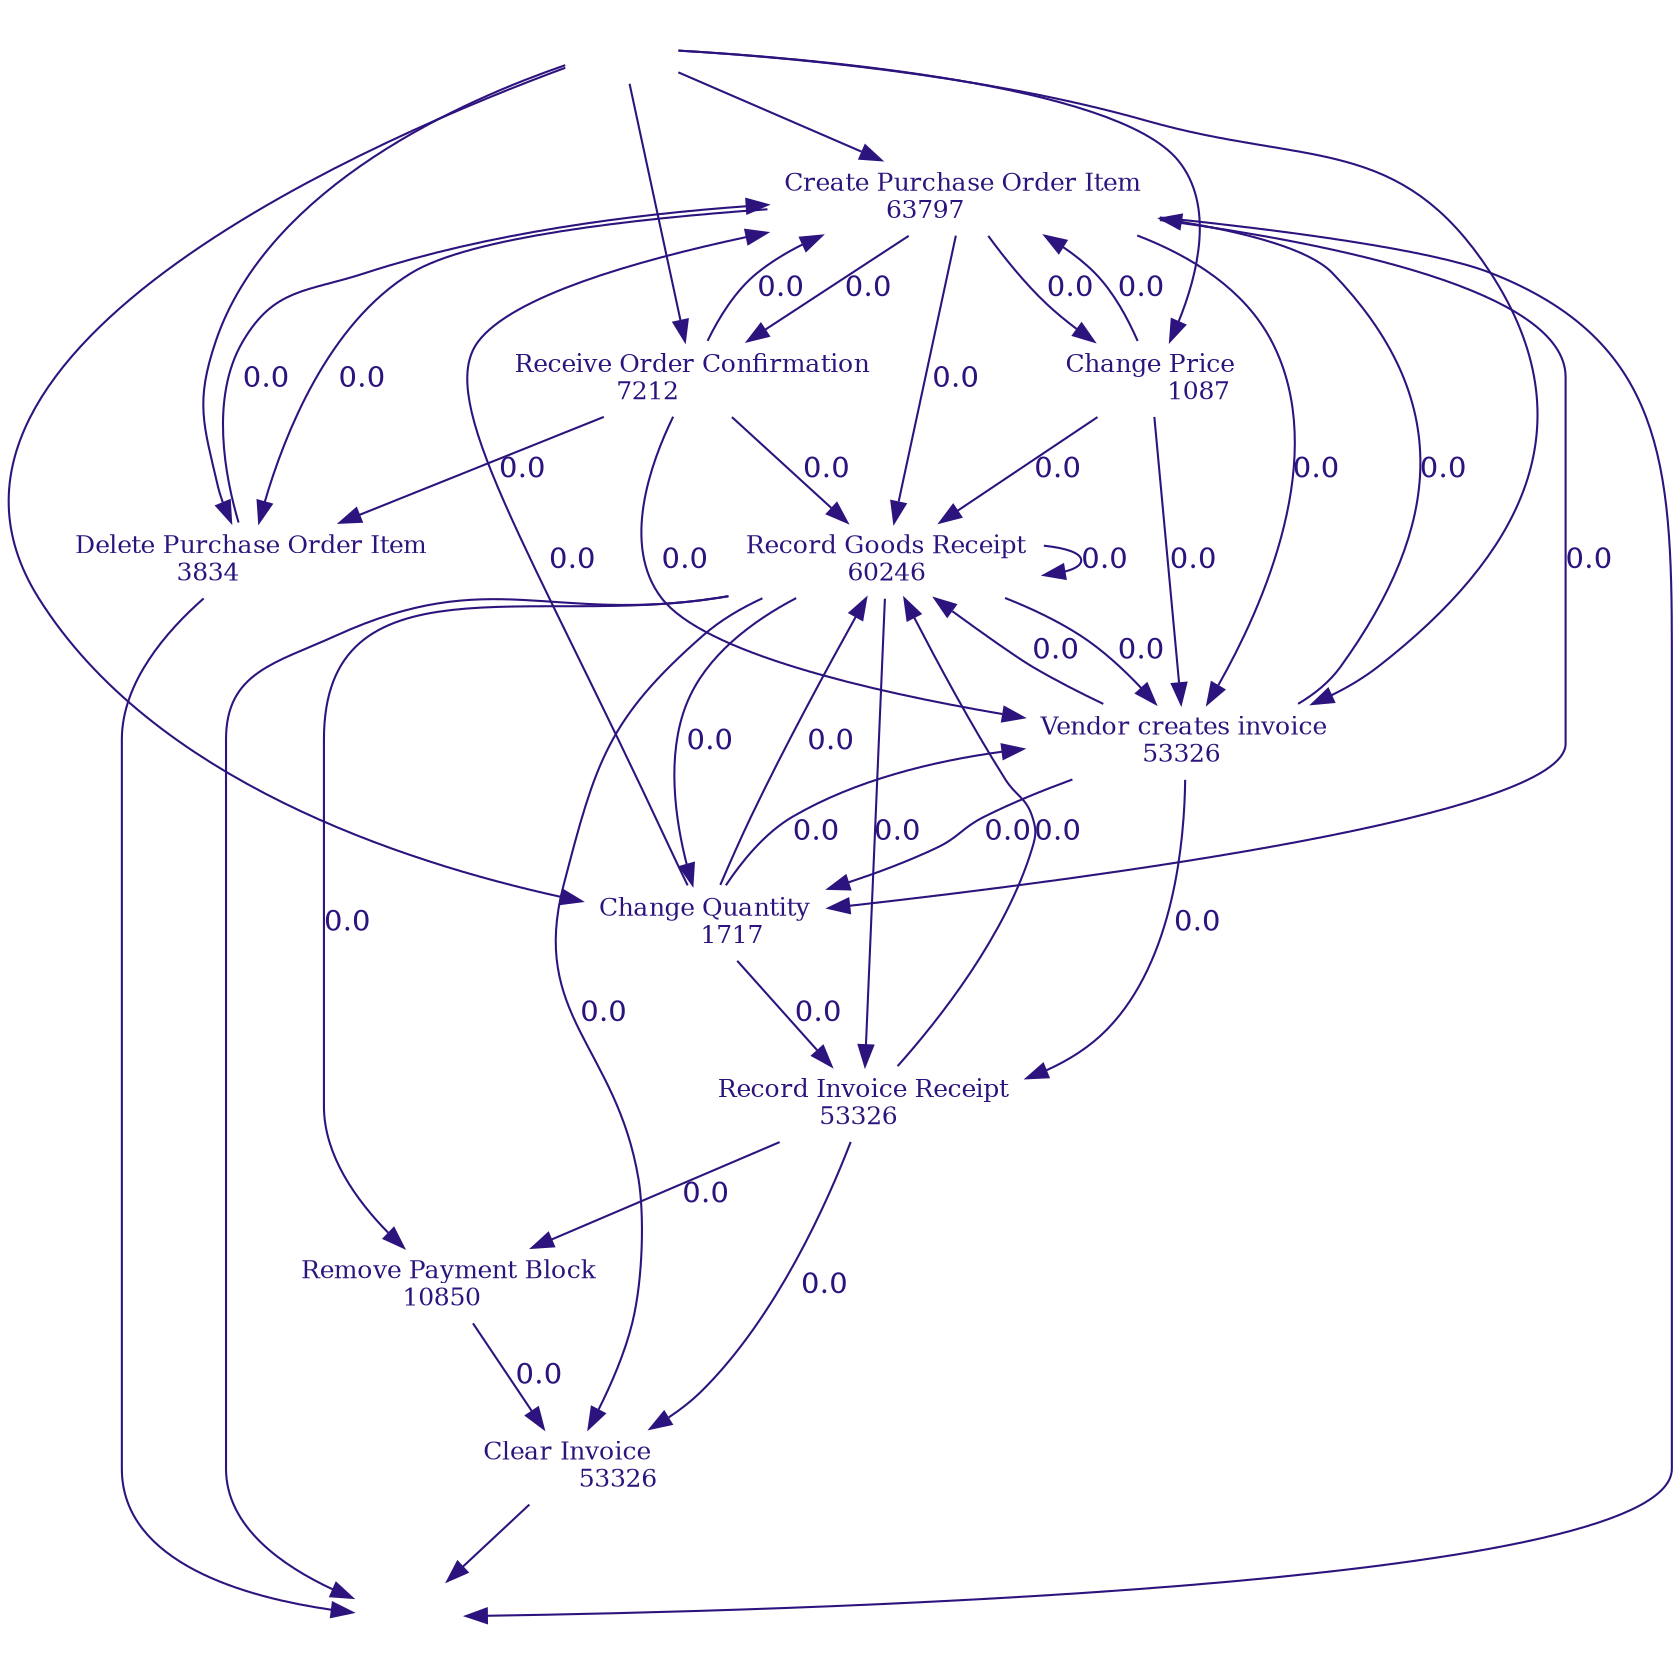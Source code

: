 digraph graph1 {
	node [color="#2d137d" fontcolor="#2d137d" fontsize=12.0 image="1.png" shape=plaintext size=2]
	edge [color="#2d137d" fontcolor="#2d137d"]
	"Create Purchase Order Item" [label="Create Purchase Order Item
             63797\l"]
	"Receive Order Confirmation" [label="Receive Order Confirmation
             7212\l"]
	"Record Goods Receipt" [label="Record Goods Receipt
             60246\l"]
	"Vendor creates invoice" [label="Vendor creates invoice
             53326\l"]
	"Record Invoice Receipt" [label="Record Invoice Receipt
             53326\l"]
	"Clear Invoice" [label="Clear Invoice
             53326\l"]
	"Change Quantity" [label="Change Quantity
             1717\l"]
	"Remove Payment Block" [label="Remove Payment Block
             10850\l"]
	"Change Price" [label="Change Price
             1087\l"]
	"Delete Purchase Order Item" [label="Delete Purchase Order Item
             3834\l"]
	startevent [label="" image=""]
	endevent [label="" image=""]
	startevent -> "Change Price"
	startevent -> "Change Quantity"
	startevent -> "Create Purchase Order Item"
	startevent -> "Delete Purchase Order Item"
	startevent -> "Receive Order Confirmation"
	startevent -> "Vendor creates invoice"
	"Clear Invoice" -> endevent
	"Create Purchase Order Item" -> endevent
	"Delete Purchase Order Item" -> endevent
	"Record Goods Receipt" -> endevent
	"Vendor creates invoice" -> "Record Goods Receipt" [label=0.0]
	"Record Goods Receipt" -> "Remove Payment Block" [label=0.0]
	"Change Quantity" -> "Vendor creates invoice" [label=0.0]
	"Remove Payment Block" -> "Clear Invoice" [label=0.0]
	"Record Goods Receipt" -> "Change Quantity" [label=0.0]
	"Create Purchase Order Item" -> "Change Quantity" [label=0.0]
	"Create Purchase Order Item" -> "Change Price" [label=0.0]
	"Change Price" -> "Record Goods Receipt" [label=0.0]
	"Change Quantity" -> "Record Goods Receipt" [label=0.0]
	"Record Goods Receipt" -> "Record Invoice Receipt" [label=0.0]
	"Vendor creates invoice" -> "Create Purchase Order Item" [label=0.0]
	"Vendor creates invoice" -> "Change Quantity" [label=0.0]
	"Receive Order Confirmation" -> "Vendor creates invoice" [label=0.0]
	"Change Price" -> "Create Purchase Order Item" [label=0.0]
	"Record Invoice Receipt" -> "Record Goods Receipt" [label=0.0]
	"Create Purchase Order Item" -> "Receive Order Confirmation" [label=0.0]
	"Record Invoice Receipt" -> "Clear Invoice" [label=0.0]
	"Record Goods Receipt" -> "Vendor creates invoice" [label=0.0]
	"Create Purchase Order Item" -> "Vendor creates invoice" [label=0.0]
	"Vendor creates invoice" -> "Record Invoice Receipt" [label=0.0]
	"Change Quantity" -> "Create Purchase Order Item" [label=0.0]
	"Receive Order Confirmation" -> "Record Goods Receipt" [label=0.0]
	"Receive Order Confirmation" -> "Delete Purchase Order Item" [label=0.0]
	"Record Invoice Receipt" -> "Remove Payment Block" [label=0.0]
	"Record Goods Receipt" -> "Record Goods Receipt" [label=0.0]
	"Create Purchase Order Item" -> "Record Goods Receipt" [label=0.0]
	"Record Goods Receipt" -> "Clear Invoice" [label=0.0]
	"Change Quantity" -> "Record Invoice Receipt" [label=0.0]
	"Create Purchase Order Item" -> "Delete Purchase Order Item" [label=0.0]
	"Change Price" -> "Vendor creates invoice" [label=0.0]
	"Delete Purchase Order Item" -> "Create Purchase Order Item" [label=0.0]
	"Receive Order Confirmation" -> "Create Purchase Order Item" [label=0.0]
}
